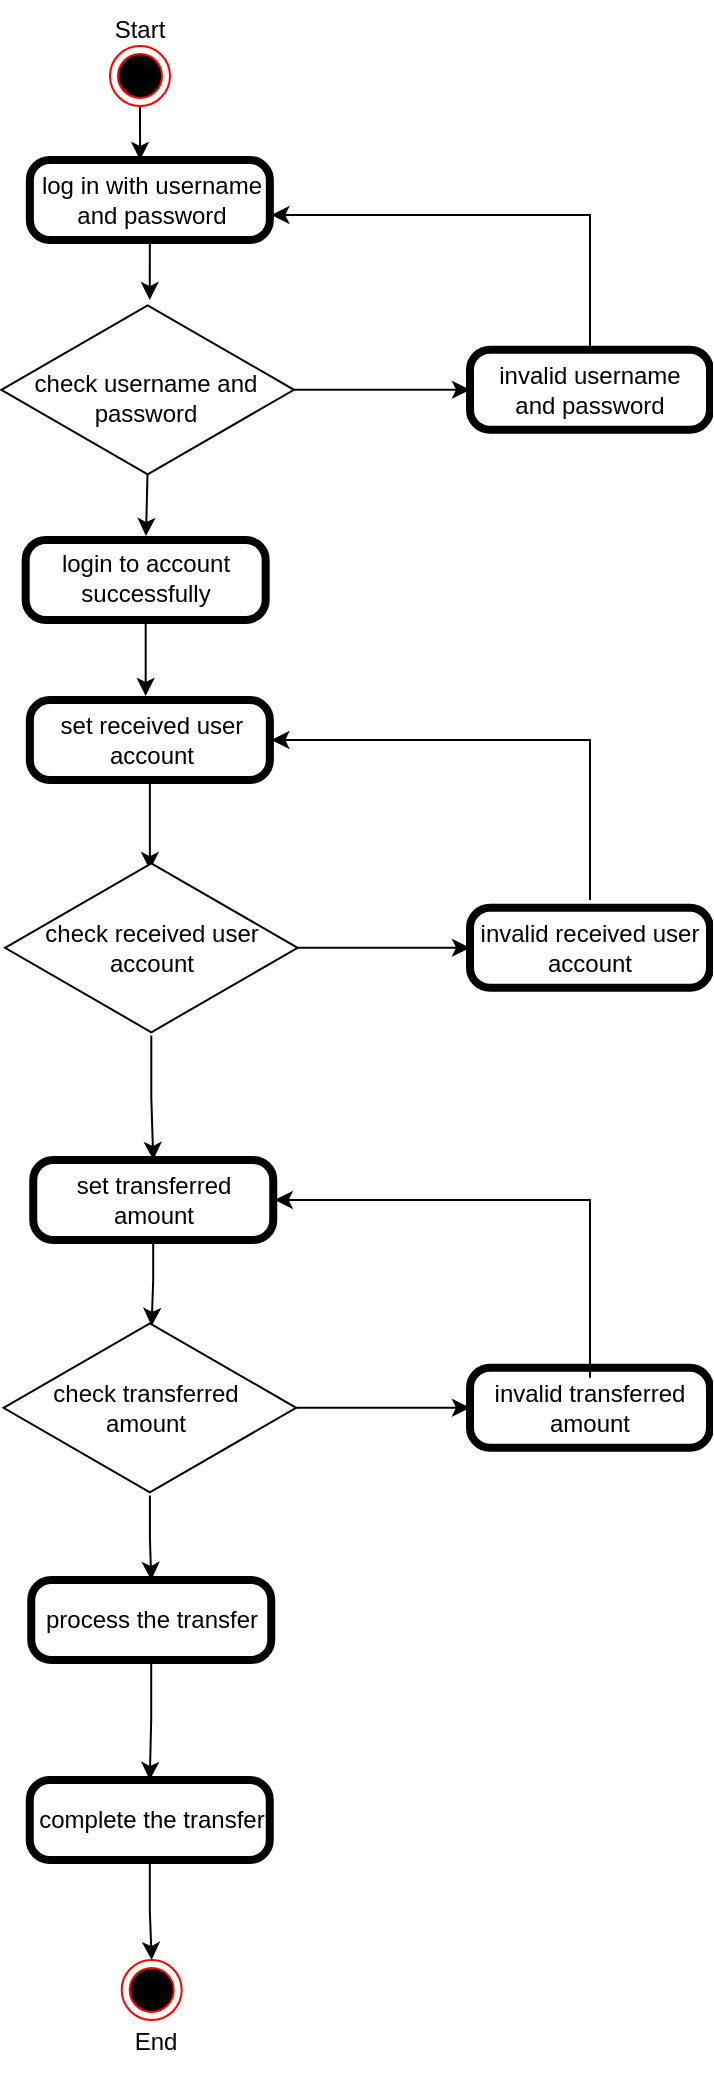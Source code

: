 <mxfile version="20.8.16" type="device"><diagram id="C5RBs43oDa-KdzZeNtuy" name="Page-1"><mxGraphModel dx="1727" dy="1023" grid="1" gridSize="10" guides="1" tooltips="1" connect="1" arrows="1" fold="1" page="1" pageScale="1" pageWidth="827" pageHeight="1169" math="0" shadow="0"><root><mxCell id="WIyWlLk6GJQsqaUBKTNV-0"/><mxCell id="WIyWlLk6GJQsqaUBKTNV-1" parent="WIyWlLk6GJQsqaUBKTNV-0"/><mxCell id="Tw7eZNgM6cNQz20_Jsnp-35" style="edgeStyle=orthogonalEdgeStyle;rounded=0;orthogonalLoop=1;jettySize=auto;html=1;exitX=0.5;exitY=1;exitDx=0;exitDy=0;entryX=0.453;entryY=-0.167;entryDx=0;entryDy=0;entryPerimeter=0;" edge="1" parent="WIyWlLk6GJQsqaUBKTNV-1" source="Tw7eZNgM6cNQz20_Jsnp-0" target="Tw7eZNgM6cNQz20_Jsnp-26"><mxGeometry relative="1" as="geometry"/></mxCell><mxCell id="Tw7eZNgM6cNQz20_Jsnp-0" value="" style="ellipse;html=1;shape=endState;fillColor=#000000;strokeColor=#ff0000;" vertex="1" parent="WIyWlLk6GJQsqaUBKTNV-1"><mxGeometry x="360" y="23" width="30" height="30" as="geometry"/></mxCell><mxCell id="Tw7eZNgM6cNQz20_Jsnp-13" value="Start" style="text;strokeColor=none;align=center;fillColor=none;html=1;verticalAlign=middle;whiteSpace=wrap;rounded=0;" vertex="1" parent="WIyWlLk6GJQsqaUBKTNV-1"><mxGeometry x="345" width="60" height="30" as="geometry"/></mxCell><mxCell id="Tw7eZNgM6cNQz20_Jsnp-50" style="edgeStyle=orthogonalEdgeStyle;rounded=0;orthogonalLoop=1;jettySize=auto;html=1;exitX=0.5;exitY=1;exitDx=0;exitDy=0;exitPerimeter=0;" edge="1" parent="WIyWlLk6GJQsqaUBKTNV-1" source="Tw7eZNgM6cNQz20_Jsnp-24"><mxGeometry relative="1" as="geometry"><mxPoint x="377.84" y="348" as="targetPoint"/><mxPoint x="377.81" y="318" as="sourcePoint"/></mxGeometry></mxCell><mxCell id="Tw7eZNgM6cNQz20_Jsnp-24" value="" style="points=[[0.25,0,0],[0.5,0,0],[0.75,0,0],[1,0.25,0],[1,0.5,0],[1,0.75,0],[0.75,1,0],[0.5,1,0],[0.25,1,0],[0,0.75,0],[0,0.5,0],[0,0.25,0]];shape=mxgraph.bpmn.task;whiteSpace=wrap;rectStyle=rounded;size=10;html=1;bpmnShapeType=call;" vertex="1" parent="WIyWlLk6GJQsqaUBKTNV-1"><mxGeometry x="317.84" y="270" width="120" height="40" as="geometry"/></mxCell><mxCell id="Tw7eZNgM6cNQz20_Jsnp-36" style="edgeStyle=orthogonalEdgeStyle;rounded=0;orthogonalLoop=1;jettySize=auto;html=1;entryX=0.507;entryY=-0.011;entryDx=0;entryDy=0;entryPerimeter=0;" edge="1" parent="WIyWlLk6GJQsqaUBKTNV-1" source="Tw7eZNgM6cNQz20_Jsnp-25" target="Tw7eZNgM6cNQz20_Jsnp-27"><mxGeometry relative="1" as="geometry"/></mxCell><mxCell id="Tw7eZNgM6cNQz20_Jsnp-25" value="" style="points=[[0.25,0,0],[0.5,0,0],[0.75,0,0],[1,0.25,0],[1,0.5,0],[1,0.75,0],[0.75,1,0],[0.5,1,0],[0.25,1,0],[0,0.75,0],[0,0.5,0],[0,0.25,0]];shape=mxgraph.bpmn.task;whiteSpace=wrap;rectStyle=rounded;size=10;html=1;bpmnShapeType=call;" vertex="1" parent="WIyWlLk6GJQsqaUBKTNV-1"><mxGeometry x="319.92" y="80" width="120" height="40" as="geometry"/></mxCell><mxCell id="Tw7eZNgM6cNQz20_Jsnp-26" value="log in with username and password" style="text;strokeColor=none;align=center;fillColor=none;html=1;verticalAlign=middle;whiteSpace=wrap;rounded=0;" vertex="1" parent="WIyWlLk6GJQsqaUBKTNV-1"><mxGeometry x="320.67" y="85" width="120" height="30" as="geometry"/></mxCell><mxCell id="Tw7eZNgM6cNQz20_Jsnp-31" style="edgeStyle=orthogonalEdgeStyle;rounded=0;orthogonalLoop=1;jettySize=auto;html=1;entryX=0;entryY=0.5;entryDx=0;entryDy=0;" edge="1" parent="WIyWlLk6GJQsqaUBKTNV-1" source="Tw7eZNgM6cNQz20_Jsnp-27" target="Tw7eZNgM6cNQz20_Jsnp-30"><mxGeometry relative="1" as="geometry"/></mxCell><mxCell id="Tw7eZNgM6cNQz20_Jsnp-49" style="edgeStyle=orthogonalEdgeStyle;rounded=0;orthogonalLoop=1;jettySize=auto;html=1;" edge="1" parent="WIyWlLk6GJQsqaUBKTNV-1"><mxGeometry relative="1" as="geometry"><mxPoint x="378.857" y="232.8" as="sourcePoint"/><mxPoint x="378.0" y="268" as="targetPoint"/></mxGeometry></mxCell><mxCell id="Tw7eZNgM6cNQz20_Jsnp-27" value="" style="html=1;whiteSpace=wrap;aspect=fixed;shape=isoRectangle;" vertex="1" parent="WIyWlLk6GJQsqaUBKTNV-1"><mxGeometry x="305.67" y="151" width="146.33" height="87.8" as="geometry"/></mxCell><mxCell id="Tw7eZNgM6cNQz20_Jsnp-28" value="check username and password" style="text;strokeColor=none;align=center;fillColor=none;html=1;verticalAlign=middle;whiteSpace=wrap;rounded=0;" vertex="1" parent="WIyWlLk6GJQsqaUBKTNV-1"><mxGeometry x="318" y="183.9" width="120" height="30" as="geometry"/></mxCell><mxCell id="Tw7eZNgM6cNQz20_Jsnp-33" style="edgeStyle=orthogonalEdgeStyle;rounded=0;orthogonalLoop=1;jettySize=auto;html=1;entryX=1;entryY=0.75;entryDx=0;entryDy=0;" edge="1" parent="WIyWlLk6GJQsqaUBKTNV-1" source="Tw7eZNgM6cNQz20_Jsnp-29" target="Tw7eZNgM6cNQz20_Jsnp-26"><mxGeometry relative="1" as="geometry"><Array as="points"><mxPoint x="600" y="108"/></Array></mxGeometry></mxCell><object label="" aa="" id="Tw7eZNgM6cNQz20_Jsnp-29"><mxCell style="points=[[0.25,0,0],[0.5,0,0],[0.75,0,0],[1,0.25,0],[1,0.5,0],[1,0.75,0],[0.75,1,0],[0.5,1,0],[0.25,1,0],[0,0.75,0],[0,0.5,0],[0,0.25,0]];shape=mxgraph.bpmn.task;whiteSpace=wrap;rectStyle=rounded;size=10;html=1;bpmnShapeType=call;" vertex="1" parent="WIyWlLk6GJQsqaUBKTNV-1"><mxGeometry x="540" y="174.9" width="120" height="40" as="geometry"/></mxCell></object><mxCell id="Tw7eZNgM6cNQz20_Jsnp-30" value="invalid username &lt;br&gt;and password" style="text;strokeColor=none;align=center;fillColor=none;html=1;verticalAlign=middle;whiteSpace=wrap;rounded=0;" vertex="1" parent="WIyWlLk6GJQsqaUBKTNV-1"><mxGeometry x="540" y="179.9" width="120" height="30" as="geometry"/></mxCell><mxCell id="Tw7eZNgM6cNQz20_Jsnp-37" value="" style="points=[[0.25,0,0],[0.5,0,0],[0.75,0,0],[1,0.25,0],[1,0.5,0],[1,0.75,0],[0.75,1,0],[0.5,1,0],[0.25,1,0],[0,0.75,0],[0,0.5,0],[0,0.25,0]];shape=mxgraph.bpmn.task;whiteSpace=wrap;rectStyle=rounded;size=10;html=1;bpmnShapeType=call;" vertex="1" parent="WIyWlLk6GJQsqaUBKTNV-1"><mxGeometry x="540" y="453.9" width="120" height="40" as="geometry"/></mxCell><mxCell id="Tw7eZNgM6cNQz20_Jsnp-38" value="login to account successfully" style="text;strokeColor=none;align=center;fillColor=none;html=1;verticalAlign=middle;whiteSpace=wrap;rounded=0;" vertex="1" parent="WIyWlLk6GJQsqaUBKTNV-1"><mxGeometry x="318" y="274" width="120" height="30" as="geometry"/></mxCell><mxCell id="Tw7eZNgM6cNQz20_Jsnp-63" style="edgeStyle=orthogonalEdgeStyle;rounded=0;orthogonalLoop=1;jettySize=auto;html=1;entryX=0.495;entryY=0.057;entryDx=0;entryDy=0;entryPerimeter=0;" edge="1" parent="WIyWlLk6GJQsqaUBKTNV-1" source="Tw7eZNgM6cNQz20_Jsnp-39" target="Tw7eZNgM6cNQz20_Jsnp-41"><mxGeometry relative="1" as="geometry"/></mxCell><mxCell id="Tw7eZNgM6cNQz20_Jsnp-39" value="" style="points=[[0.25,0,0],[0.5,0,0],[0.75,0,0],[1,0.25,0],[1,0.5,0],[1,0.75,0],[0.75,1,0],[0.5,1,0],[0.25,1,0],[0,0.75,0],[0,0.5,0],[0,0.25,0]];shape=mxgraph.bpmn.task;whiteSpace=wrap;rectStyle=rounded;size=10;html=1;bpmnShapeType=call;" vertex="1" parent="WIyWlLk6GJQsqaUBKTNV-1"><mxGeometry x="319.92" y="350" width="120" height="40" as="geometry"/></mxCell><mxCell id="Tw7eZNgM6cNQz20_Jsnp-40" value="set received user account" style="text;strokeColor=none;align=center;fillColor=none;html=1;verticalAlign=middle;whiteSpace=wrap;rounded=0;" vertex="1" parent="WIyWlLk6GJQsqaUBKTNV-1"><mxGeometry x="320.67" y="355" width="120" height="30" as="geometry"/></mxCell><mxCell id="Tw7eZNgM6cNQz20_Jsnp-44" style="edgeStyle=orthogonalEdgeStyle;rounded=0;orthogonalLoop=1;jettySize=auto;html=1;entryX=0;entryY=0.5;entryDx=0;entryDy=0;" edge="1" parent="WIyWlLk6GJQsqaUBKTNV-1" source="Tw7eZNgM6cNQz20_Jsnp-41" target="Tw7eZNgM6cNQz20_Jsnp-43"><mxGeometry relative="1" as="geometry"/></mxCell><mxCell id="Tw7eZNgM6cNQz20_Jsnp-65" style="edgeStyle=orthogonalEdgeStyle;rounded=0;orthogonalLoop=1;jettySize=auto;html=1;entryX=0.5;entryY=0;entryDx=0;entryDy=0;entryPerimeter=0;" edge="1" parent="WIyWlLk6GJQsqaUBKTNV-1" source="Tw7eZNgM6cNQz20_Jsnp-41" target="Tw7eZNgM6cNQz20_Jsnp-56"><mxGeometry relative="1" as="geometry"/></mxCell><mxCell id="Tw7eZNgM6cNQz20_Jsnp-41" value="" style="html=1;whiteSpace=wrap;aspect=fixed;shape=isoRectangle;" vertex="1" parent="WIyWlLk6GJQsqaUBKTNV-1"><mxGeometry x="307.51" y="430" width="146.33" height="87.8" as="geometry"/></mxCell><mxCell id="Tw7eZNgM6cNQz20_Jsnp-42" value="check received user account" style="text;strokeColor=none;align=center;fillColor=none;html=1;verticalAlign=middle;whiteSpace=wrap;rounded=0;" vertex="1" parent="WIyWlLk6GJQsqaUBKTNV-1"><mxGeometry x="320.67" y="458.9" width="120" height="30" as="geometry"/></mxCell><mxCell id="Tw7eZNgM6cNQz20_Jsnp-45" style="edgeStyle=orthogonalEdgeStyle;rounded=0;orthogonalLoop=1;jettySize=auto;html=1;entryX=1;entryY=0.5;entryDx=0;entryDy=0;" edge="1" parent="WIyWlLk6GJQsqaUBKTNV-1" target="Tw7eZNgM6cNQz20_Jsnp-40"><mxGeometry relative="1" as="geometry"><mxPoint x="600" y="450" as="sourcePoint"/><Array as="points"><mxPoint x="600" y="370"/></Array></mxGeometry></mxCell><mxCell id="Tw7eZNgM6cNQz20_Jsnp-43" value="invalid received user account" style="text;strokeColor=none;align=center;fillColor=none;html=1;verticalAlign=middle;whiteSpace=wrap;rounded=0;" vertex="1" parent="WIyWlLk6GJQsqaUBKTNV-1"><mxGeometry x="540" y="458.9" width="120" height="30" as="geometry"/></mxCell><mxCell id="Tw7eZNgM6cNQz20_Jsnp-68" style="edgeStyle=orthogonalEdgeStyle;rounded=0;orthogonalLoop=1;jettySize=auto;html=1;entryX=0.506;entryY=0.034;entryDx=0;entryDy=0;entryPerimeter=0;" edge="1" parent="WIyWlLk6GJQsqaUBKTNV-1" source="Tw7eZNgM6cNQz20_Jsnp-56" target="Tw7eZNgM6cNQz20_Jsnp-66"><mxGeometry relative="1" as="geometry"/></mxCell><mxCell id="Tw7eZNgM6cNQz20_Jsnp-56" value="" style="points=[[0.25,0,0],[0.5,0,0],[0.75,0,0],[1,0.25,0],[1,0.5,0],[1,0.75,0],[0.75,1,0],[0.5,1,0],[0.25,1,0],[0,0.75,0],[0,0.5,0],[0,0.25,0]];shape=mxgraph.bpmn.task;whiteSpace=wrap;rectStyle=rounded;size=10;html=1;bpmnShapeType=call;" vertex="1" parent="WIyWlLk6GJQsqaUBKTNV-1"><mxGeometry x="321.63" y="580" width="120" height="40" as="geometry"/></mxCell><mxCell id="Tw7eZNgM6cNQz20_Jsnp-57" value="set transferred amount" style="text;strokeColor=none;align=center;fillColor=none;html=1;verticalAlign=middle;whiteSpace=wrap;rounded=0;" vertex="1" parent="WIyWlLk6GJQsqaUBKTNV-1"><mxGeometry x="322.38" y="585" width="120" height="30" as="geometry"/></mxCell><mxCell id="Tw7eZNgM6cNQz20_Jsnp-73" style="edgeStyle=orthogonalEdgeStyle;rounded=0;orthogonalLoop=1;jettySize=auto;html=1;entryX=0;entryY=0.5;entryDx=0;entryDy=0;entryPerimeter=0;" edge="1" parent="WIyWlLk6GJQsqaUBKTNV-1" source="Tw7eZNgM6cNQz20_Jsnp-66" target="Tw7eZNgM6cNQz20_Jsnp-69"><mxGeometry relative="1" as="geometry"/></mxCell><mxCell id="Tw7eZNgM6cNQz20_Jsnp-80" style="edgeStyle=orthogonalEdgeStyle;rounded=0;orthogonalLoop=1;jettySize=auto;html=1;entryX=0.5;entryY=0;entryDx=0;entryDy=0;entryPerimeter=0;" edge="1" parent="WIyWlLk6GJQsqaUBKTNV-1" source="Tw7eZNgM6cNQz20_Jsnp-66" target="Tw7eZNgM6cNQz20_Jsnp-75"><mxGeometry relative="1" as="geometry"/></mxCell><mxCell id="Tw7eZNgM6cNQz20_Jsnp-66" value="" style="html=1;whiteSpace=wrap;aspect=fixed;shape=isoRectangle;" vertex="1" parent="WIyWlLk6GJQsqaUBKTNV-1"><mxGeometry x="306.76" y="660" width="146.33" height="87.8" as="geometry"/></mxCell><mxCell id="Tw7eZNgM6cNQz20_Jsnp-67" value="check transferred amount" style="text;strokeColor=none;align=center;fillColor=none;html=1;verticalAlign=middle;whiteSpace=wrap;rounded=0;" vertex="1" parent="WIyWlLk6GJQsqaUBKTNV-1"><mxGeometry x="317.84" y="688.9" width="120" height="30" as="geometry"/></mxCell><mxCell id="Tw7eZNgM6cNQz20_Jsnp-69" value="" style="points=[[0.25,0,0],[0.5,0,0],[0.75,0,0],[1,0.25,0],[1,0.5,0],[1,0.75,0],[0.75,1,0],[0.5,1,0],[0.25,1,0],[0,0.75,0],[0,0.5,0],[0,0.25,0]];shape=mxgraph.bpmn.task;whiteSpace=wrap;rectStyle=rounded;size=10;html=1;bpmnShapeType=call;" vertex="1" parent="WIyWlLk6GJQsqaUBKTNV-1"><mxGeometry x="540" y="683.9" width="120" height="40" as="geometry"/></mxCell><mxCell id="Tw7eZNgM6cNQz20_Jsnp-74" style="edgeStyle=orthogonalEdgeStyle;rounded=0;orthogonalLoop=1;jettySize=auto;html=1;entryX=1;entryY=0.5;entryDx=0;entryDy=0;" edge="1" parent="WIyWlLk6GJQsqaUBKTNV-1" source="Tw7eZNgM6cNQz20_Jsnp-70" target="Tw7eZNgM6cNQz20_Jsnp-57"><mxGeometry relative="1" as="geometry"><Array as="points"><mxPoint x="600" y="600"/></Array></mxGeometry></mxCell><mxCell id="Tw7eZNgM6cNQz20_Jsnp-70" value="invalid transferred amount" style="text;strokeColor=none;align=center;fillColor=none;html=1;verticalAlign=middle;whiteSpace=wrap;rounded=0;" vertex="1" parent="WIyWlLk6GJQsqaUBKTNV-1"><mxGeometry x="540" y="688.9" width="120" height="30" as="geometry"/></mxCell><mxCell id="Tw7eZNgM6cNQz20_Jsnp-81" style="edgeStyle=orthogonalEdgeStyle;rounded=0;orthogonalLoop=1;jettySize=auto;html=1;entryX=0.5;entryY=0;entryDx=0;entryDy=0;entryPerimeter=0;" edge="1" parent="WIyWlLk6GJQsqaUBKTNV-1" source="Tw7eZNgM6cNQz20_Jsnp-75" target="Tw7eZNgM6cNQz20_Jsnp-77"><mxGeometry relative="1" as="geometry"/></mxCell><mxCell id="Tw7eZNgM6cNQz20_Jsnp-75" value="" style="points=[[0.25,0,0],[0.5,0,0],[0.75,0,0],[1,0.25,0],[1,0.5,0],[1,0.75,0],[0.75,1,0],[0.5,1,0],[0.25,1,0],[0,0.75,0],[0,0.5,0],[0,0.25,0]];shape=mxgraph.bpmn.task;whiteSpace=wrap;rectStyle=rounded;size=10;html=1;bpmnShapeType=call;" vertex="1" parent="WIyWlLk6GJQsqaUBKTNV-1"><mxGeometry x="320.63" y="790" width="120" height="40" as="geometry"/></mxCell><mxCell id="Tw7eZNgM6cNQz20_Jsnp-76" value="process the transfer" style="text;strokeColor=none;align=center;fillColor=none;html=1;verticalAlign=middle;whiteSpace=wrap;rounded=0;" vertex="1" parent="WIyWlLk6GJQsqaUBKTNV-1"><mxGeometry x="321.38" y="795" width="120" height="30" as="geometry"/></mxCell><mxCell id="Tw7eZNgM6cNQz20_Jsnp-84" style="edgeStyle=orthogonalEdgeStyle;rounded=0;orthogonalLoop=1;jettySize=auto;html=1;entryX=0.5;entryY=0;entryDx=0;entryDy=0;" edge="1" parent="WIyWlLk6GJQsqaUBKTNV-1" source="Tw7eZNgM6cNQz20_Jsnp-77" target="Tw7eZNgM6cNQz20_Jsnp-82"><mxGeometry relative="1" as="geometry"/></mxCell><mxCell id="Tw7eZNgM6cNQz20_Jsnp-77" value="" style="points=[[0.25,0,0],[0.5,0,0],[0.75,0,0],[1,0.25,0],[1,0.5,0],[1,0.75,0],[0.75,1,0],[0.5,1,0],[0.25,1,0],[0,0.75,0],[0,0.5,0],[0,0.25,0]];shape=mxgraph.bpmn.task;whiteSpace=wrap;rectStyle=rounded;size=10;html=1;bpmnShapeType=call;" vertex="1" parent="WIyWlLk6GJQsqaUBKTNV-1"><mxGeometry x="319.88" y="890" width="120" height="40" as="geometry"/></mxCell><mxCell id="Tw7eZNgM6cNQz20_Jsnp-78" value="complete the transfer" style="text;strokeColor=none;align=center;fillColor=none;html=1;verticalAlign=middle;whiteSpace=wrap;rounded=0;" vertex="1" parent="WIyWlLk6GJQsqaUBKTNV-1"><mxGeometry x="320.63" y="895" width="120" height="30" as="geometry"/></mxCell><mxCell id="Tw7eZNgM6cNQz20_Jsnp-82" value="" style="ellipse;html=1;shape=endState;fillColor=#000000;strokeColor=#ff0000;" vertex="1" parent="WIyWlLk6GJQsqaUBKTNV-1"><mxGeometry x="365.84" y="980" width="30" height="30" as="geometry"/></mxCell><mxCell id="Tw7eZNgM6cNQz20_Jsnp-85" value="End" style="text;strokeColor=none;align=center;fillColor=none;html=1;verticalAlign=middle;whiteSpace=wrap;rounded=0;" vertex="1" parent="WIyWlLk6GJQsqaUBKTNV-1"><mxGeometry x="352.84" y="1006" width="60" height="30" as="geometry"/></mxCell></root></mxGraphModel></diagram></mxfile>